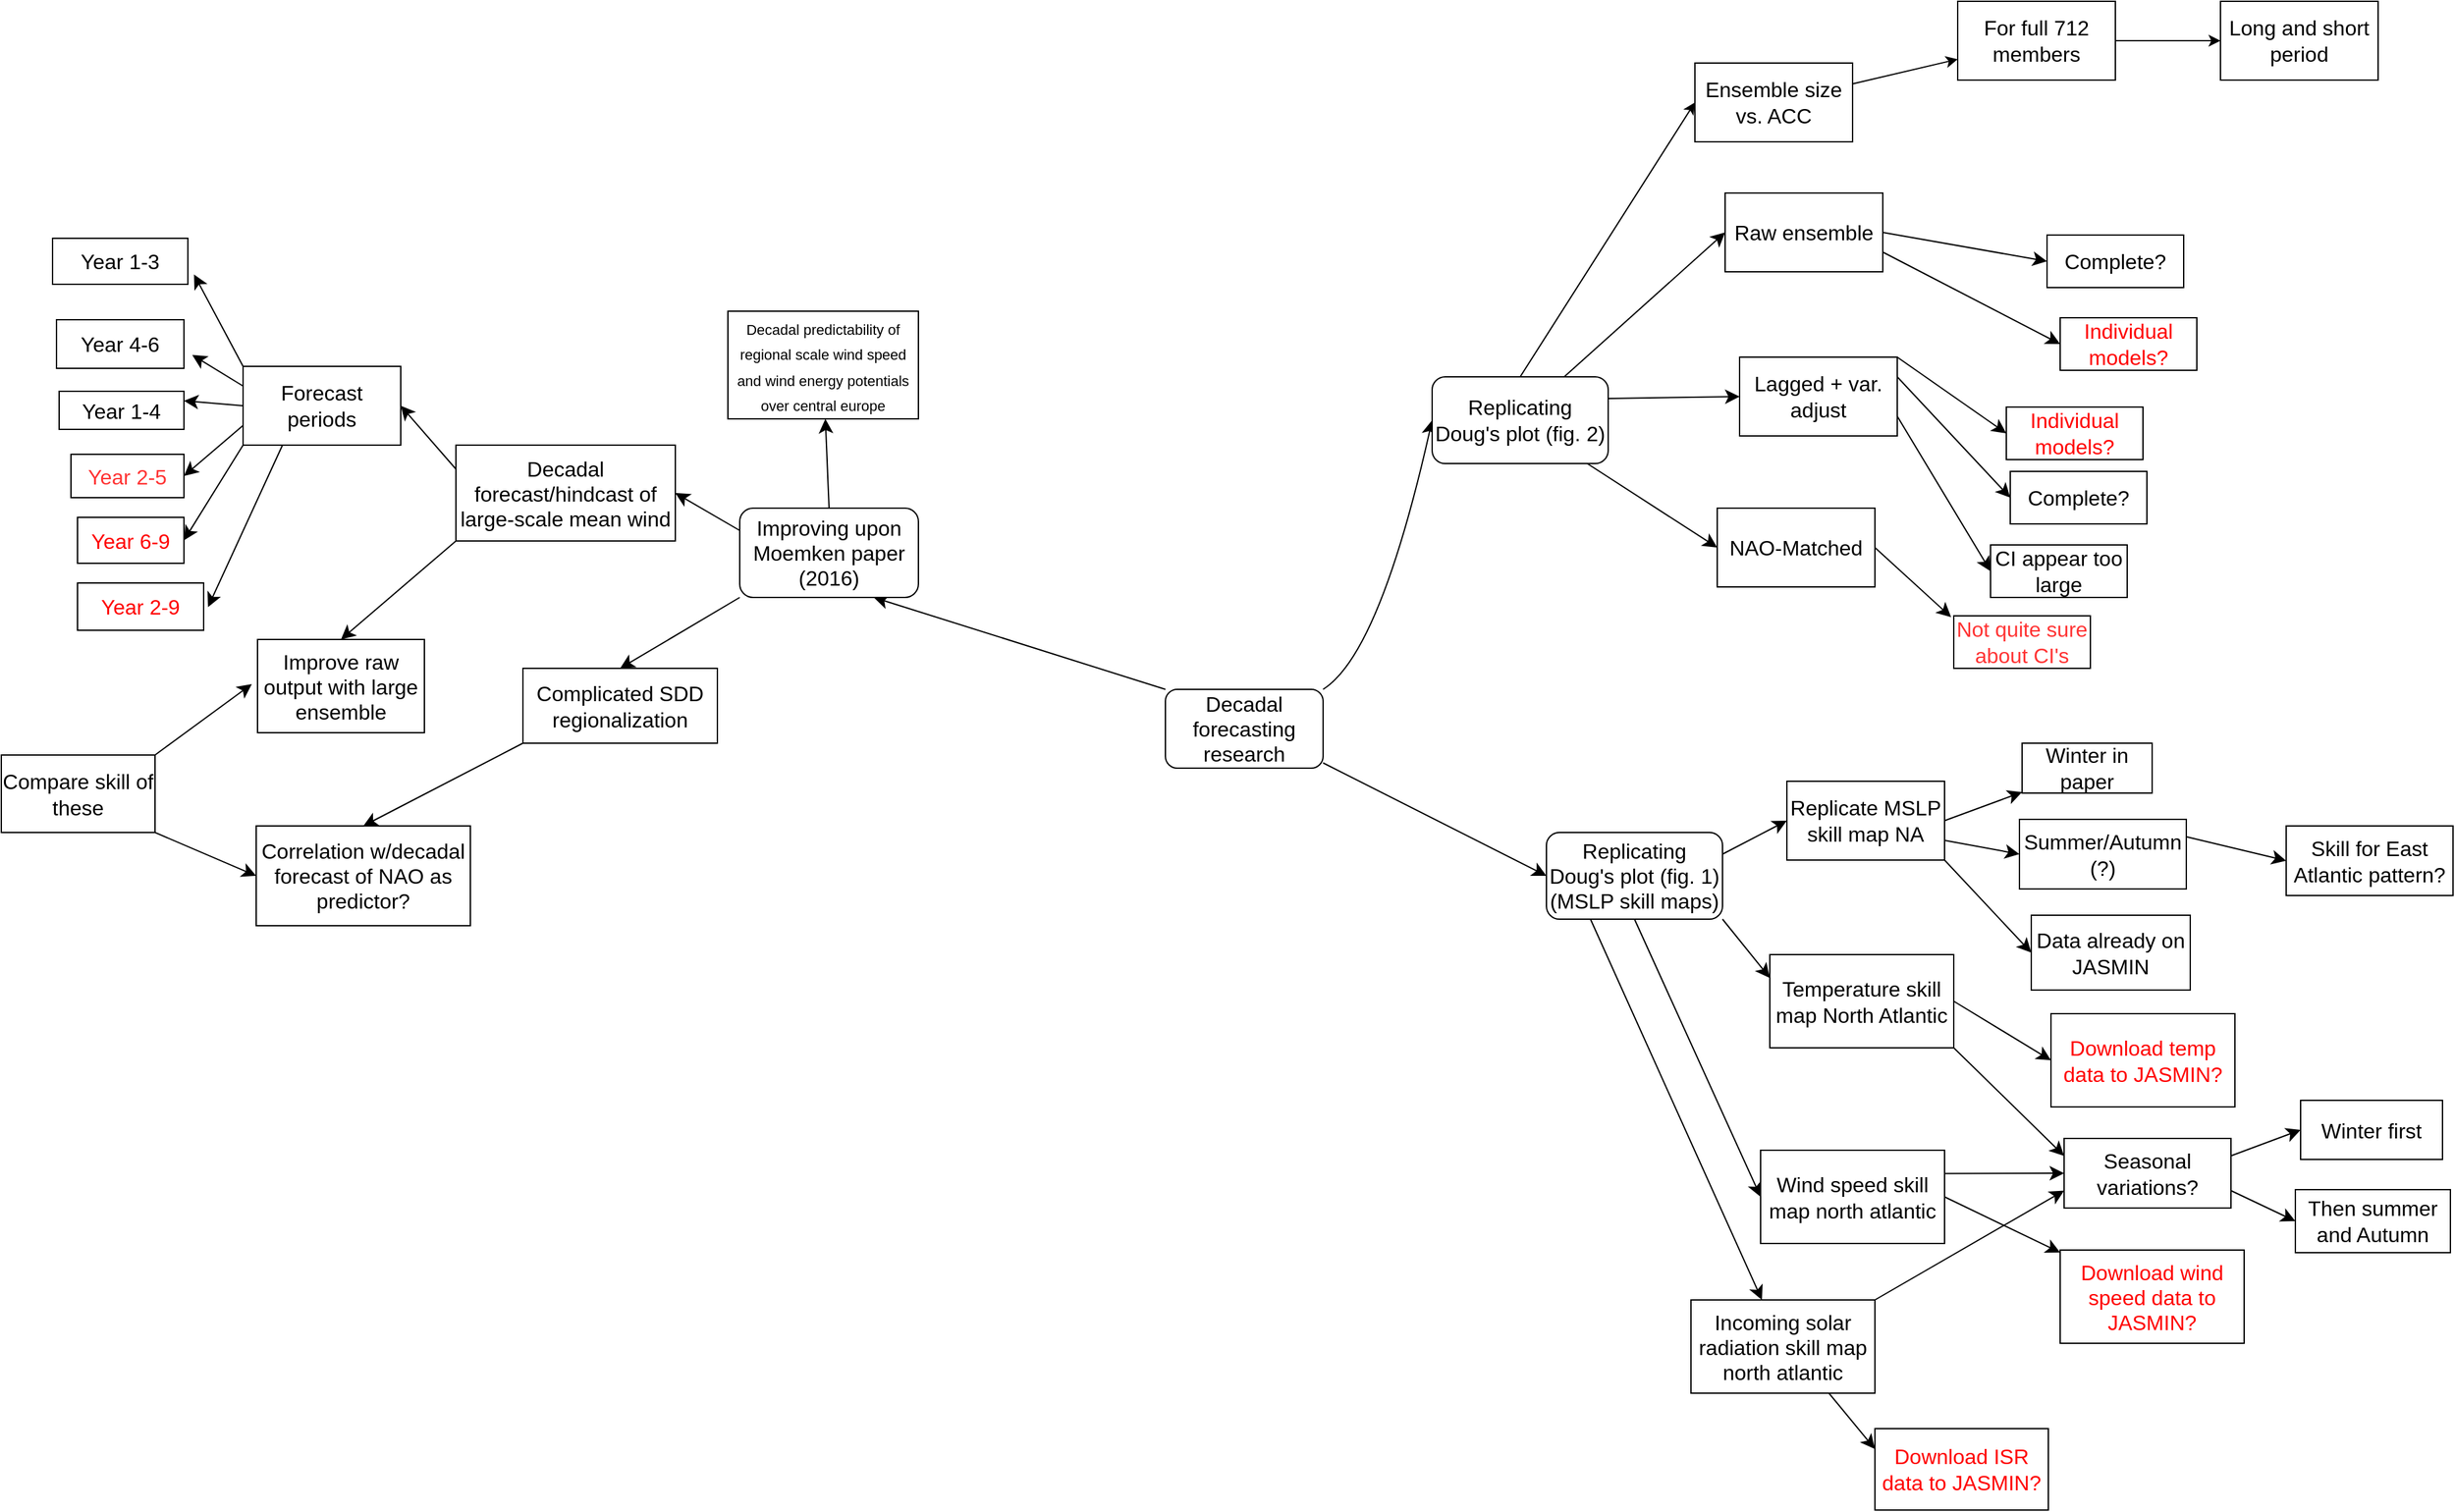 <mxfile>
    <diagram name="Page-1" id="C7xBqoRl-2ZH1QGe7lWn">
        <mxGraphModel dx="1674" dy="1451" grid="0" gridSize="10" guides="1" tooltips="1" connect="1" arrows="1" fold="1" page="0" pageScale="1" pageWidth="827" pageHeight="1169" math="0" shadow="0">
            <root>
                <mxCell id="0"/>
                <mxCell id="1" parent="0"/>
                <mxCell id="MYsyzhye_xoifdE90jc8-39" style="edgeStyle=none;curved=1;rounded=0;orthogonalLoop=1;jettySize=auto;html=1;exitX=0;exitY=0;exitDx=0;exitDy=0;entryX=0.75;entryY=1;entryDx=0;entryDy=0;fontSize=12;startSize=8;endSize=8;" parent="1" source="MYsyzhye_xoifdE90jc8-1" target="MYsyzhye_xoifdE90jc8-38" edge="1">
                    <mxGeometry relative="1" as="geometry"/>
                </mxCell>
                <mxCell id="MYsyzhye_xoifdE90jc8-1" value="&lt;div&gt;Decadal forecasting research&lt;/div&gt;" style="rounded=1;whiteSpace=wrap;html=1;fontSize=16;" parent="1" vertex="1">
                    <mxGeometry x="131" y="168" width="120" height="60" as="geometry"/>
                </mxCell>
                <mxCell id="MYsyzhye_xoifdE90jc8-2" value="" style="endArrow=classic;html=1;rounded=0;fontSize=12;startSize=8;endSize=8;curved=1;exitX=1;exitY=0;exitDx=0;exitDy=0;entryX=0;entryY=0.5;entryDx=0;entryDy=0;" parent="1" source="MYsyzhye_xoifdE90jc8-1" target="MYsyzhye_xoifdE90jc8-3" edge="1">
                    <mxGeometry width="50" height="50" relative="1" as="geometry">
                        <mxPoint x="242" y="228" as="sourcePoint"/>
                        <mxPoint x="412" y="52" as="targetPoint"/>
                        <Array as="points">
                            <mxPoint x="294" y="141"/>
                        </Array>
                    </mxGeometry>
                </mxCell>
                <mxCell id="4" style="edgeStyle=none;html=1;exitX=0.5;exitY=0;exitDx=0;exitDy=0;entryX=0;entryY=0.5;entryDx=0;entryDy=0;fontSize=16;" edge="1" parent="1" source="MYsyzhye_xoifdE90jc8-3" target="3">
                    <mxGeometry relative="1" as="geometry"/>
                </mxCell>
                <mxCell id="MYsyzhye_xoifdE90jc8-3" value="Replicating Doug's plot (fig. 2)" style="rounded=1;whiteSpace=wrap;html=1;fontSize=16;" parent="1" vertex="1">
                    <mxGeometry x="334" y="-70" width="134" height="66" as="geometry"/>
                </mxCell>
                <mxCell id="MYsyzhye_xoifdE90jc8-33" style="edgeStyle=none;curved=1;rounded=0;orthogonalLoop=1;jettySize=auto;html=1;exitX=1;exitY=0.5;exitDx=0;exitDy=0;entryX=0;entryY=0.5;entryDx=0;entryDy=0;fontSize=12;startSize=8;endSize=8;" parent="1" source="MYsyzhye_xoifdE90jc8-4" target="MYsyzhye_xoifdE90jc8-8" edge="1">
                    <mxGeometry relative="1" as="geometry"/>
                </mxCell>
                <mxCell id="MYsyzhye_xoifdE90jc8-36" style="edgeStyle=none;curved=1;rounded=0;orthogonalLoop=1;jettySize=auto;html=1;exitX=1;exitY=0.75;exitDx=0;exitDy=0;entryX=0;entryY=0.5;entryDx=0;entryDy=0;fontSize=12;startSize=8;endSize=8;" parent="1" source="MYsyzhye_xoifdE90jc8-4" target="MYsyzhye_xoifdE90jc8-34" edge="1">
                    <mxGeometry relative="1" as="geometry"/>
                </mxCell>
                <mxCell id="MYsyzhye_xoifdE90jc8-4" value="Raw ensemble" style="rounded=0;whiteSpace=wrap;html=1;fontSize=16;" parent="1" vertex="1">
                    <mxGeometry x="557" y="-210" width="120" height="60" as="geometry"/>
                </mxCell>
                <mxCell id="MYsyzhye_xoifdE90jc8-37" style="edgeStyle=none;curved=1;rounded=0;orthogonalLoop=1;jettySize=auto;html=1;exitX=1;exitY=0;exitDx=0;exitDy=0;entryX=0;entryY=0.5;entryDx=0;entryDy=0;fontSize=12;startSize=8;endSize=8;" parent="1" source="MYsyzhye_xoifdE90jc8-5" target="MYsyzhye_xoifdE90jc8-35" edge="1">
                    <mxGeometry relative="1" as="geometry"/>
                </mxCell>
                <mxCell id="MYsyzhye_xoifdE90jc8-5" value="Lagged + var. adjust" style="rounded=0;whiteSpace=wrap;html=1;fontSize=16;" parent="1" vertex="1">
                    <mxGeometry x="568" y="-85" width="120" height="60" as="geometry"/>
                </mxCell>
                <mxCell id="MYsyzhye_xoifdE90jc8-6" value="" style="endArrow=classic;html=1;rounded=0;fontSize=12;startSize=8;endSize=8;curved=1;entryX=0;entryY=0.5;entryDx=0;entryDy=0;exitX=0.75;exitY=0;exitDx=0;exitDy=0;" parent="1" source="MYsyzhye_xoifdE90jc8-3" target="MYsyzhye_xoifdE90jc8-4" edge="1">
                    <mxGeometry width="50" height="50" relative="1" as="geometry">
                        <mxPoint x="540" y="10" as="sourcePoint"/>
                        <mxPoint x="590" y="-40" as="targetPoint"/>
                    </mxGeometry>
                </mxCell>
                <mxCell id="MYsyzhye_xoifdE90jc8-7" value="" style="endArrow=classic;html=1;rounded=0;fontSize=12;startSize=8;endSize=8;curved=1;entryX=0;entryY=0.5;entryDx=0;entryDy=0;exitX=1;exitY=0.25;exitDx=0;exitDy=0;" parent="1" source="MYsyzhye_xoifdE90jc8-3" target="MYsyzhye_xoifdE90jc8-5" edge="1">
                    <mxGeometry width="50" height="50" relative="1" as="geometry">
                        <mxPoint x="550" y="20" as="sourcePoint"/>
                        <mxPoint x="606" y="-42" as="targetPoint"/>
                    </mxGeometry>
                </mxCell>
                <mxCell id="MYsyzhye_xoifdE90jc8-8" value="Complete?" style="rounded=0;whiteSpace=wrap;html=1;fontSize=16;" parent="1" vertex="1">
                    <mxGeometry x="802" y="-178" width="104" height="40" as="geometry"/>
                </mxCell>
                <mxCell id="MYsyzhye_xoifdE90jc8-9" value="CI appear too large" style="rounded=0;whiteSpace=wrap;html=1;fontSize=16;" parent="1" vertex="1">
                    <mxGeometry x="759" y="58" width="104" height="40" as="geometry"/>
                </mxCell>
                <mxCell id="MYsyzhye_xoifdE90jc8-10" value="Complete?" style="rounded=0;whiteSpace=wrap;html=1;fontSize=16;" parent="1" vertex="1">
                    <mxGeometry x="774" y="2" width="104" height="40" as="geometry"/>
                </mxCell>
                <mxCell id="MYsyzhye_xoifdE90jc8-11" value="" style="endArrow=classic;html=1;rounded=0;fontSize=12;startSize=8;endSize=8;curved=1;entryX=0;entryY=0.5;entryDx=0;entryDy=0;exitX=1;exitY=0.25;exitDx=0;exitDy=0;" parent="1" source="MYsyzhye_xoifdE90jc8-5" target="MYsyzhye_xoifdE90jc8-10" edge="1">
                    <mxGeometry width="50" height="50" relative="1" as="geometry">
                        <mxPoint x="728" y="47" as="sourcePoint"/>
                        <mxPoint x="776" y="53" as="targetPoint"/>
                    </mxGeometry>
                </mxCell>
                <mxCell id="MYsyzhye_xoifdE90jc8-12" value="" style="endArrow=classic;html=1;rounded=0;fontSize=12;startSize=8;endSize=8;curved=1;entryX=0;entryY=0.5;entryDx=0;entryDy=0;exitX=1;exitY=0.75;exitDx=0;exitDy=0;" parent="1" source="MYsyzhye_xoifdE90jc8-5" target="MYsyzhye_xoifdE90jc8-9" edge="1">
                    <mxGeometry width="50" height="50" relative="1" as="geometry">
                        <mxPoint x="725" y="34" as="sourcePoint"/>
                        <mxPoint x="784" y="32" as="targetPoint"/>
                    </mxGeometry>
                </mxCell>
                <mxCell id="MYsyzhye_xoifdE90jc8-15" value="&lt;div&gt;NAO-Matched&lt;/div&gt;" style="rounded=0;whiteSpace=wrap;html=1;fontSize=16;" parent="1" vertex="1">
                    <mxGeometry x="551" y="30" width="120" height="60" as="geometry"/>
                </mxCell>
                <mxCell id="MYsyzhye_xoifdE90jc8-16" value="" style="endArrow=classic;html=1;rounded=0;fontSize=12;startSize=8;endSize=8;curved=1;entryX=0;entryY=0.5;entryDx=0;entryDy=0;" parent="1" source="MYsyzhye_xoifdE90jc8-3" target="MYsyzhye_xoifdE90jc8-15" edge="1">
                    <mxGeometry width="50" height="50" relative="1" as="geometry">
                        <mxPoint x="550" y="78" as="sourcePoint"/>
                        <mxPoint x="614" y="50" as="targetPoint"/>
                        <Array as="points"/>
                    </mxGeometry>
                </mxCell>
                <mxCell id="MYsyzhye_xoifdE90jc8-17" value="&lt;font color=&quot;#ff3333&quot;&gt;Not quite sure about CI's&lt;/font&gt;" style="rounded=0;whiteSpace=wrap;html=1;fontSize=16;" parent="1" vertex="1">
                    <mxGeometry x="731" y="112" width="104" height="40" as="geometry"/>
                </mxCell>
                <mxCell id="MYsyzhye_xoifdE90jc8-18" value="" style="endArrow=classic;html=1;rounded=0;fontSize=12;startSize=8;endSize=8;curved=1;exitX=1;exitY=0.5;exitDx=0;exitDy=0;" parent="1" source="MYsyzhye_xoifdE90jc8-15" edge="1">
                    <mxGeometry width="50" height="50" relative="1" as="geometry">
                        <mxPoint x="725" y="120" as="sourcePoint"/>
                        <mxPoint x="729" y="113" as="targetPoint"/>
                    </mxGeometry>
                </mxCell>
                <mxCell id="MYsyzhye_xoifdE90jc8-26" style="edgeStyle=none;curved=1;rounded=0;orthogonalLoop=1;jettySize=auto;html=1;exitX=1;exitY=0.25;exitDx=0;exitDy=0;entryX=0;entryY=0.5;entryDx=0;entryDy=0;fontSize=12;startSize=8;endSize=8;" parent="1" source="MYsyzhye_xoifdE90jc8-19" target="MYsyzhye_xoifdE90jc8-22" edge="1">
                    <mxGeometry relative="1" as="geometry"/>
                </mxCell>
                <mxCell id="MYsyzhye_xoifdE90jc8-70" style="edgeStyle=none;curved=1;rounded=0;orthogonalLoop=1;jettySize=auto;html=1;exitX=1;exitY=1;exitDx=0;exitDy=0;entryX=0;entryY=0.25;entryDx=0;entryDy=0;fontSize=12;startSize=8;endSize=8;" parent="1" source="MYsyzhye_xoifdE90jc8-19" target="MYsyzhye_xoifdE90jc8-68" edge="1">
                    <mxGeometry relative="1" as="geometry"/>
                </mxCell>
                <mxCell id="MYsyzhye_xoifdE90jc8-71" style="edgeStyle=none;curved=1;rounded=0;orthogonalLoop=1;jettySize=auto;html=1;exitX=0.5;exitY=1;exitDx=0;exitDy=0;entryX=0;entryY=0.5;entryDx=0;entryDy=0;fontSize=12;startSize=8;endSize=8;" parent="1" source="MYsyzhye_xoifdE90jc8-19" target="MYsyzhye_xoifdE90jc8-69" edge="1">
                    <mxGeometry relative="1" as="geometry"/>
                </mxCell>
                <mxCell id="MYsyzhye_xoifdE90jc8-87" style="edgeStyle=none;curved=1;rounded=0;orthogonalLoop=1;jettySize=auto;html=1;exitX=0.25;exitY=1;exitDx=0;exitDy=0;fontSize=12;startSize=8;endSize=8;" parent="1" source="MYsyzhye_xoifdE90jc8-19" target="MYsyzhye_xoifdE90jc8-86" edge="1">
                    <mxGeometry relative="1" as="geometry"/>
                </mxCell>
                <mxCell id="MYsyzhye_xoifdE90jc8-19" value="&lt;div&gt;Replicating Doug's plot (fig. 1)&lt;/div&gt;&lt;div&gt;(MSLP skill maps)&lt;br&gt;&lt;/div&gt;" style="rounded=1;whiteSpace=wrap;html=1;fontSize=16;" parent="1" vertex="1">
                    <mxGeometry x="421" y="277" width="134" height="66" as="geometry"/>
                </mxCell>
                <mxCell id="MYsyzhye_xoifdE90jc8-20" value="" style="endArrow=classic;html=1;rounded=0;fontSize=12;startSize=8;endSize=8;curved=1;exitX=1;exitY=0;exitDx=0;exitDy=0;entryX=0;entryY=0.5;entryDx=0;entryDy=0;" parent="1" target="MYsyzhye_xoifdE90jc8-19" edge="1">
                    <mxGeometry width="50" height="50" relative="1" as="geometry">
                        <mxPoint x="251" y="224" as="sourcePoint"/>
                        <mxPoint x="412" y="108" as="targetPoint"/>
                        <Array as="points"/>
                    </mxGeometry>
                </mxCell>
                <mxCell id="MYsyzhye_xoifdE90jc8-25" style="edgeStyle=none;curved=1;rounded=0;orthogonalLoop=1;jettySize=auto;html=1;exitX=1;exitY=0.5;exitDx=0;exitDy=0;fontSize=12;startSize=8;endSize=8;" parent="1" source="MYsyzhye_xoifdE90jc8-22" target="MYsyzhye_xoifdE90jc8-23" edge="1">
                    <mxGeometry relative="1" as="geometry"/>
                </mxCell>
                <mxCell id="MYsyzhye_xoifdE90jc8-28" style="edgeStyle=none;curved=1;rounded=0;orthogonalLoop=1;jettySize=auto;html=1;exitX=1;exitY=0.75;exitDx=0;exitDy=0;entryX=0;entryY=0.5;entryDx=0;entryDy=0;fontSize=12;startSize=8;endSize=8;" parent="1" source="MYsyzhye_xoifdE90jc8-22" target="MYsyzhye_xoifdE90jc8-27" edge="1">
                    <mxGeometry relative="1" as="geometry"/>
                </mxCell>
                <mxCell id="MYsyzhye_xoifdE90jc8-32" style="edgeStyle=none;curved=1;rounded=0;orthogonalLoop=1;jettySize=auto;html=1;exitX=1;exitY=1;exitDx=0;exitDy=0;entryX=0;entryY=0.5;entryDx=0;entryDy=0;fontSize=12;startSize=8;endSize=8;" parent="1" source="MYsyzhye_xoifdE90jc8-22" target="MYsyzhye_xoifdE90jc8-31" edge="1">
                    <mxGeometry relative="1" as="geometry"/>
                </mxCell>
                <mxCell id="MYsyzhye_xoifdE90jc8-22" value="Replicate MSLP skill map NA" style="rounded=0;whiteSpace=wrap;html=1;fontSize=16;" parent="1" vertex="1">
                    <mxGeometry x="604" y="238" width="120" height="60" as="geometry"/>
                </mxCell>
                <mxCell id="MYsyzhye_xoifdE90jc8-23" value="&lt;div&gt;Winter in paper&lt;/div&gt;" style="rounded=0;whiteSpace=wrap;html=1;fontSize=16;" parent="1" vertex="1">
                    <mxGeometry x="783" y="209" width="99" height="38" as="geometry"/>
                </mxCell>
                <mxCell id="MYsyzhye_xoifdE90jc8-30" style="edgeStyle=none;curved=1;rounded=0;orthogonalLoop=1;jettySize=auto;html=1;exitX=1;exitY=0.25;exitDx=0;exitDy=0;entryX=0;entryY=0.5;entryDx=0;entryDy=0;fontSize=12;startSize=8;endSize=8;" parent="1" source="MYsyzhye_xoifdE90jc8-27" target="MYsyzhye_xoifdE90jc8-29" edge="1">
                    <mxGeometry relative="1" as="geometry"/>
                </mxCell>
                <mxCell id="MYsyzhye_xoifdE90jc8-27" value="Summer/Autumn (?)" style="rounded=0;whiteSpace=wrap;html=1;fontSize=16;" parent="1" vertex="1">
                    <mxGeometry x="781" y="267" width="127" height="53" as="geometry"/>
                </mxCell>
                <mxCell id="MYsyzhye_xoifdE90jc8-29" value="Skill for East Atlantic pattern?" style="rounded=0;whiteSpace=wrap;html=1;fontSize=16;" parent="1" vertex="1">
                    <mxGeometry x="984" y="272" width="127" height="53" as="geometry"/>
                </mxCell>
                <mxCell id="MYsyzhye_xoifdE90jc8-31" value="Data already on JASMIN" style="rounded=0;whiteSpace=wrap;html=1;fontSize=16;" parent="1" vertex="1">
                    <mxGeometry x="790" y="340" width="121" height="57" as="geometry"/>
                </mxCell>
                <mxCell id="MYsyzhye_xoifdE90jc8-34" value="&lt;font color=&quot;#ff0000&quot;&gt;Individual models?&lt;/font&gt;" style="rounded=0;whiteSpace=wrap;html=1;fontSize=16;" parent="1" vertex="1">
                    <mxGeometry x="812" y="-115" width="104" height="40" as="geometry"/>
                </mxCell>
                <mxCell id="MYsyzhye_xoifdE90jc8-35" value="&lt;font color=&quot;#ff0000&quot;&gt;Individual models?&lt;/font&gt;" style="rounded=0;whiteSpace=wrap;html=1;fontSize=16;" parent="1" vertex="1">
                    <mxGeometry x="771" y="-47" width="104" height="40" as="geometry"/>
                </mxCell>
                <mxCell id="MYsyzhye_xoifdE90jc8-41" style="edgeStyle=none;curved=1;rounded=0;orthogonalLoop=1;jettySize=auto;html=1;exitX=0.5;exitY=0;exitDx=0;exitDy=0;fontSize=12;startSize=8;endSize=8;" parent="1" source="MYsyzhye_xoifdE90jc8-38" target="MYsyzhye_xoifdE90jc8-40" edge="1">
                    <mxGeometry relative="1" as="geometry"/>
                </mxCell>
                <mxCell id="MYsyzhye_xoifdE90jc8-43" style="edgeStyle=none;curved=1;rounded=0;orthogonalLoop=1;jettySize=auto;html=1;exitX=0;exitY=0.25;exitDx=0;exitDy=0;entryX=1;entryY=0.5;entryDx=0;entryDy=0;fontSize=12;startSize=8;endSize=8;" parent="1" source="MYsyzhye_xoifdE90jc8-38" target="MYsyzhye_xoifdE90jc8-42" edge="1">
                    <mxGeometry relative="1" as="geometry"/>
                </mxCell>
                <mxCell id="MYsyzhye_xoifdE90jc8-62" style="edgeStyle=none;curved=1;rounded=0;orthogonalLoop=1;jettySize=auto;html=1;exitX=0;exitY=1;exitDx=0;exitDy=0;entryX=0.5;entryY=0;entryDx=0;entryDy=0;fontSize=12;startSize=8;endSize=8;" parent="1" source="MYsyzhye_xoifdE90jc8-38" target="MYsyzhye_xoifdE90jc8-61" edge="1">
                    <mxGeometry relative="1" as="geometry"/>
                </mxCell>
                <mxCell id="MYsyzhye_xoifdE90jc8-38" value="Improving upon Moemken paper (2016)" style="rounded=1;whiteSpace=wrap;html=1;fontSize=16;" parent="1" vertex="1">
                    <mxGeometry x="-193" y="30" width="136" height="68" as="geometry"/>
                </mxCell>
                <mxCell id="MYsyzhye_xoifdE90jc8-40" value="&lt;font style=&quot;font-size: 11px;&quot;&gt;Decadal predictability of regional scale wind speed and wind energy potentials over central europe&lt;br&gt;&lt;/font&gt;" style="rounded=0;whiteSpace=wrap;html=1;fontSize=16;" parent="1" vertex="1">
                    <mxGeometry x="-202" y="-120" width="145" height="82" as="geometry"/>
                </mxCell>
                <mxCell id="MYsyzhye_xoifdE90jc8-45" style="edgeStyle=none;curved=1;rounded=0;orthogonalLoop=1;jettySize=auto;html=1;exitX=0;exitY=0.25;exitDx=0;exitDy=0;entryX=1;entryY=0.5;entryDx=0;entryDy=0;fontSize=12;startSize=8;endSize=8;" parent="1" source="MYsyzhye_xoifdE90jc8-42" target="MYsyzhye_xoifdE90jc8-44" edge="1">
                    <mxGeometry relative="1" as="geometry"/>
                </mxCell>
                <mxCell id="MYsyzhye_xoifdE90jc8-60" style="edgeStyle=none;curved=1;rounded=0;orthogonalLoop=1;jettySize=auto;html=1;exitX=0;exitY=1;exitDx=0;exitDy=0;entryX=0.5;entryY=0;entryDx=0;entryDy=0;fontSize=12;startSize=8;endSize=8;" parent="1" source="MYsyzhye_xoifdE90jc8-42" target="MYsyzhye_xoifdE90jc8-59" edge="1">
                    <mxGeometry relative="1" as="geometry"/>
                </mxCell>
                <mxCell id="MYsyzhye_xoifdE90jc8-42" value="Decadal forecast/hindcast of large-scale mean wind" style="rounded=0;whiteSpace=wrap;html=1;fontSize=16;" parent="1" vertex="1">
                    <mxGeometry x="-409" y="-18" width="167" height="73" as="geometry"/>
                </mxCell>
                <mxCell id="MYsyzhye_xoifdE90jc8-53" style="edgeStyle=none;curved=1;rounded=0;orthogonalLoop=1;jettySize=auto;html=1;exitX=0;exitY=0;exitDx=0;exitDy=0;fontSize=12;startSize=8;endSize=8;" parent="1" source="MYsyzhye_xoifdE90jc8-44" edge="1">
                    <mxGeometry relative="1" as="geometry">
                        <mxPoint x="-608.333" y="-148" as="targetPoint"/>
                    </mxGeometry>
                </mxCell>
                <mxCell id="MYsyzhye_xoifdE90jc8-54" style="edgeStyle=none;curved=1;rounded=0;orthogonalLoop=1;jettySize=auto;html=1;exitX=0;exitY=0.25;exitDx=0;exitDy=0;fontSize=12;startSize=8;endSize=8;" parent="1" source="MYsyzhye_xoifdE90jc8-44" edge="1">
                    <mxGeometry relative="1" as="geometry">
                        <mxPoint x="-609.667" y="-86.667" as="targetPoint"/>
                    </mxGeometry>
                </mxCell>
                <mxCell id="MYsyzhye_xoifdE90jc8-55" style="edgeStyle=none;curved=1;rounded=0;orthogonalLoop=1;jettySize=auto;html=1;exitX=0;exitY=0.5;exitDx=0;exitDy=0;entryX=1;entryY=0.25;entryDx=0;entryDy=0;fontSize=12;startSize=8;endSize=8;" parent="1" source="MYsyzhye_xoifdE90jc8-44" target="MYsyzhye_xoifdE90jc8-48" edge="1">
                    <mxGeometry relative="1" as="geometry"/>
                </mxCell>
                <mxCell id="MYsyzhye_xoifdE90jc8-56" style="edgeStyle=none;curved=1;rounded=0;orthogonalLoop=1;jettySize=auto;html=1;exitX=0;exitY=0.75;exitDx=0;exitDy=0;entryX=1;entryY=0.5;entryDx=0;entryDy=0;fontSize=12;startSize=8;endSize=8;" parent="1" source="MYsyzhye_xoifdE90jc8-44" target="MYsyzhye_xoifdE90jc8-49" edge="1">
                    <mxGeometry relative="1" as="geometry"/>
                </mxCell>
                <mxCell id="MYsyzhye_xoifdE90jc8-57" style="edgeStyle=none;curved=1;rounded=0;orthogonalLoop=1;jettySize=auto;html=1;exitX=0;exitY=1;exitDx=0;exitDy=0;entryX=1;entryY=0.5;entryDx=0;entryDy=0;fontSize=12;startSize=8;endSize=8;" parent="1" source="MYsyzhye_xoifdE90jc8-44" target="MYsyzhye_xoifdE90jc8-50" edge="1">
                    <mxGeometry relative="1" as="geometry"/>
                </mxCell>
                <mxCell id="MYsyzhye_xoifdE90jc8-58" style="edgeStyle=none;curved=1;rounded=0;orthogonalLoop=1;jettySize=auto;html=1;exitX=0.25;exitY=1;exitDx=0;exitDy=0;fontSize=12;startSize=8;endSize=8;" parent="1" source="MYsyzhye_xoifdE90jc8-44" edge="1">
                    <mxGeometry relative="1" as="geometry">
                        <mxPoint x="-597.667" y="105.333" as="targetPoint"/>
                    </mxGeometry>
                </mxCell>
                <mxCell id="MYsyzhye_xoifdE90jc8-44" value="&lt;div&gt;Forecast periods&lt;/div&gt;" style="rounded=0;whiteSpace=wrap;html=1;fontSize=16;" parent="1" vertex="1">
                    <mxGeometry x="-571" y="-78" width="120" height="60" as="geometry"/>
                </mxCell>
                <mxCell id="MYsyzhye_xoifdE90jc8-46" value="Year 1-3" style="rounded=0;whiteSpace=wrap;html=1;fontSize=16;" parent="1" vertex="1">
                    <mxGeometry x="-716" y="-175.5" width="103" height="35" as="geometry"/>
                </mxCell>
                <mxCell id="MYsyzhye_xoifdE90jc8-47" value="&lt;div&gt;Year 4-6&lt;/div&gt;" style="rounded=0;whiteSpace=wrap;html=1;fontSize=16;" parent="1" vertex="1">
                    <mxGeometry x="-713" y="-113.5" width="97" height="37" as="geometry"/>
                </mxCell>
                <mxCell id="MYsyzhye_xoifdE90jc8-48" value="&lt;div&gt;Year 1-4&lt;br&gt;&lt;/div&gt;" style="rounded=0;whiteSpace=wrap;html=1;fontSize=16;" parent="1" vertex="1">
                    <mxGeometry x="-711" y="-59" width="95" height="29" as="geometry"/>
                </mxCell>
                <mxCell id="MYsyzhye_xoifdE90jc8-49" value="&lt;font color=&quot;#ff3333&quot;&gt;Year 2-5&lt;/font&gt;" style="rounded=0;whiteSpace=wrap;html=1;fontSize=16;" parent="1" vertex="1">
                    <mxGeometry x="-702" y="-11" width="86" height="33" as="geometry"/>
                </mxCell>
                <mxCell id="MYsyzhye_xoifdE90jc8-50" value="&lt;font color=&quot;#ff0000&quot;&gt;Year 6-9&lt;/font&gt;" style="rounded=0;whiteSpace=wrap;html=1;fontSize=16;" parent="1" vertex="1">
                    <mxGeometry x="-697" y="37" width="81" height="35" as="geometry"/>
                </mxCell>
                <mxCell id="MYsyzhye_xoifdE90jc8-51" value="&lt;font color=&quot;#ff0000&quot;&gt;Year 2-9&lt;/font&gt;" style="rounded=0;whiteSpace=wrap;html=1;fontSize=16;" parent="1" vertex="1">
                    <mxGeometry x="-697" y="87" width="96" height="36" as="geometry"/>
                </mxCell>
                <mxCell id="MYsyzhye_xoifdE90jc8-59" value="&lt;div&gt;Improve raw output with large ensemble&lt;/div&gt;" style="rounded=0;whiteSpace=wrap;html=1;fontSize=16;" parent="1" vertex="1">
                    <mxGeometry x="-560" y="130" width="127" height="71" as="geometry"/>
                </mxCell>
                <mxCell id="MYsyzhye_xoifdE90jc8-64" style="edgeStyle=none;curved=1;rounded=0;orthogonalLoop=1;jettySize=auto;html=1;exitX=0;exitY=1;exitDx=0;exitDy=0;entryX=0.5;entryY=0;entryDx=0;entryDy=0;fontSize=12;startSize=8;endSize=8;" parent="1" source="MYsyzhye_xoifdE90jc8-61" target="MYsyzhye_xoifdE90jc8-63" edge="1">
                    <mxGeometry relative="1" as="geometry"/>
                </mxCell>
                <mxCell id="MYsyzhye_xoifdE90jc8-61" value="&lt;div&gt;Complicated SDD regionalization&lt;/div&gt;" style="rounded=0;whiteSpace=wrap;html=1;fontSize=16;" parent="1" vertex="1">
                    <mxGeometry x="-358" y="152" width="148" height="57" as="geometry"/>
                </mxCell>
                <mxCell id="MYsyzhye_xoifdE90jc8-63" value="Correlation w/decadal forecast of NAO as predictor?" style="rounded=0;whiteSpace=wrap;html=1;fontSize=16;" parent="1" vertex="1">
                    <mxGeometry x="-561" y="272" width="163" height="76" as="geometry"/>
                </mxCell>
                <mxCell id="MYsyzhye_xoifdE90jc8-66" style="edgeStyle=none;curved=1;rounded=0;orthogonalLoop=1;jettySize=auto;html=1;exitX=1;exitY=0;exitDx=0;exitDy=0;fontSize=12;startSize=8;endSize=8;" parent="1" source="MYsyzhye_xoifdE90jc8-65" edge="1">
                    <mxGeometry relative="1" as="geometry">
                        <mxPoint x="-564.333" y="164" as="targetPoint"/>
                    </mxGeometry>
                </mxCell>
                <mxCell id="MYsyzhye_xoifdE90jc8-67" style="edgeStyle=none;curved=1;rounded=0;orthogonalLoop=1;jettySize=auto;html=1;exitX=1;exitY=1;exitDx=0;exitDy=0;entryX=0;entryY=0.5;entryDx=0;entryDy=0;fontSize=12;startSize=8;endSize=8;" parent="1" source="MYsyzhye_xoifdE90jc8-65" target="MYsyzhye_xoifdE90jc8-63" edge="1">
                    <mxGeometry relative="1" as="geometry"/>
                </mxCell>
                <mxCell id="MYsyzhye_xoifdE90jc8-65" value="Compare skill of these" style="rounded=0;whiteSpace=wrap;html=1;fontSize=16;" parent="1" vertex="1">
                    <mxGeometry x="-755" y="218" width="117" height="59" as="geometry"/>
                </mxCell>
                <mxCell id="MYsyzhye_xoifdE90jc8-74" style="edgeStyle=none;curved=1;rounded=0;orthogonalLoop=1;jettySize=auto;html=1;exitX=1;exitY=0.5;exitDx=0;exitDy=0;entryX=0;entryY=0.5;entryDx=0;entryDy=0;fontSize=12;startSize=8;endSize=8;" parent="1" source="MYsyzhye_xoifdE90jc8-68" target="MYsyzhye_xoifdE90jc8-72" edge="1">
                    <mxGeometry relative="1" as="geometry"/>
                </mxCell>
                <mxCell id="MYsyzhye_xoifdE90jc8-80" style="edgeStyle=none;curved=1;rounded=0;orthogonalLoop=1;jettySize=auto;html=1;exitX=1;exitY=1;exitDx=0;exitDy=0;entryX=0;entryY=0.25;entryDx=0;entryDy=0;fontSize=12;startSize=8;endSize=8;" parent="1" source="MYsyzhye_xoifdE90jc8-68" target="MYsyzhye_xoifdE90jc8-77" edge="1">
                    <mxGeometry relative="1" as="geometry"/>
                </mxCell>
                <mxCell id="MYsyzhye_xoifdE90jc8-68" value="&lt;div&gt;Temperature skill map North Atlantic&lt;/div&gt;" style="rounded=0;whiteSpace=wrap;html=1;fontSize=16;" parent="1" vertex="1">
                    <mxGeometry x="591" y="370" width="140" height="71" as="geometry"/>
                </mxCell>
                <mxCell id="MYsyzhye_xoifdE90jc8-76" style="edgeStyle=none;curved=1;rounded=0;orthogonalLoop=1;jettySize=auto;html=1;exitX=1;exitY=0.5;exitDx=0;exitDy=0;fontSize=12;startSize=8;endSize=8;" parent="1" source="MYsyzhye_xoifdE90jc8-69" target="MYsyzhye_xoifdE90jc8-73" edge="1">
                    <mxGeometry relative="1" as="geometry"/>
                </mxCell>
                <mxCell id="MYsyzhye_xoifdE90jc8-81" style="edgeStyle=none;curved=1;rounded=0;orthogonalLoop=1;jettySize=auto;html=1;exitX=1;exitY=0.25;exitDx=0;exitDy=0;entryX=0;entryY=0.5;entryDx=0;entryDy=0;fontSize=12;startSize=8;endSize=8;" parent="1" source="MYsyzhye_xoifdE90jc8-69" target="MYsyzhye_xoifdE90jc8-77" edge="1">
                    <mxGeometry relative="1" as="geometry"/>
                </mxCell>
                <mxCell id="MYsyzhye_xoifdE90jc8-69" value="Wind speed skill map north atlantic" style="rounded=0;whiteSpace=wrap;html=1;fontSize=16;" parent="1" vertex="1">
                    <mxGeometry x="584" y="519" width="140" height="71" as="geometry"/>
                </mxCell>
                <mxCell id="MYsyzhye_xoifdE90jc8-72" value="&lt;font color=&quot;#ff0000&quot;&gt;Download temp data to JASMIN?&lt;br&gt;&lt;/font&gt;" style="rounded=0;whiteSpace=wrap;html=1;fontSize=16;" parent="1" vertex="1">
                    <mxGeometry x="805" y="415" width="140" height="71" as="geometry"/>
                </mxCell>
                <mxCell id="MYsyzhye_xoifdE90jc8-73" value="&lt;div&gt;&lt;font color=&quot;#ff0000&quot;&gt;Download wind speed data to JASMIN?&lt;/font&gt;&lt;/div&gt;" style="rounded=0;whiteSpace=wrap;html=1;fontSize=16;" parent="1" vertex="1">
                    <mxGeometry x="812" y="595" width="140" height="71" as="geometry"/>
                </mxCell>
                <mxCell id="MYsyzhye_xoifdE90jc8-84" style="edgeStyle=none;curved=1;rounded=0;orthogonalLoop=1;jettySize=auto;html=1;exitX=1;exitY=0.25;exitDx=0;exitDy=0;entryX=0;entryY=0.5;entryDx=0;entryDy=0;fontSize=12;startSize=8;endSize=8;" parent="1" source="MYsyzhye_xoifdE90jc8-77" target="MYsyzhye_xoifdE90jc8-82" edge="1">
                    <mxGeometry relative="1" as="geometry"/>
                </mxCell>
                <mxCell id="MYsyzhye_xoifdE90jc8-85" style="edgeStyle=none;curved=1;rounded=0;orthogonalLoop=1;jettySize=auto;html=1;exitX=1;exitY=0.75;exitDx=0;exitDy=0;entryX=0;entryY=0.5;entryDx=0;entryDy=0;fontSize=12;startSize=8;endSize=8;" parent="1" source="MYsyzhye_xoifdE90jc8-77" target="MYsyzhye_xoifdE90jc8-83" edge="1">
                    <mxGeometry relative="1" as="geometry"/>
                </mxCell>
                <mxCell id="MYsyzhye_xoifdE90jc8-77" value="Seasonal variations?" style="rounded=0;whiteSpace=wrap;html=1;fontSize=16;" parent="1" vertex="1">
                    <mxGeometry x="815" y="510" width="127" height="53" as="geometry"/>
                </mxCell>
                <mxCell id="MYsyzhye_xoifdE90jc8-82" value="&lt;div&gt;Winter first&lt;/div&gt;" style="rounded=0;whiteSpace=wrap;html=1;fontSize=16;" parent="1" vertex="1">
                    <mxGeometry x="995" y="481" width="108" height="45" as="geometry"/>
                </mxCell>
                <mxCell id="MYsyzhye_xoifdE90jc8-83" value="&lt;div&gt;Then summer and Autumn&lt;/div&gt;" style="rounded=0;whiteSpace=wrap;html=1;fontSize=16;" parent="1" vertex="1">
                    <mxGeometry x="991" y="549" width="118" height="48" as="geometry"/>
                </mxCell>
                <mxCell id="MYsyzhye_xoifdE90jc8-89" style="edgeStyle=none;curved=1;rounded=0;orthogonalLoop=1;jettySize=auto;html=1;exitX=0.75;exitY=1;exitDx=0;exitDy=0;entryX=0;entryY=0.25;entryDx=0;entryDy=0;fontSize=12;startSize=8;endSize=8;" parent="1" source="MYsyzhye_xoifdE90jc8-86" target="MYsyzhye_xoifdE90jc8-88" edge="1">
                    <mxGeometry relative="1" as="geometry"/>
                </mxCell>
                <mxCell id="MYsyzhye_xoifdE90jc8-90" style="edgeStyle=none;curved=1;rounded=0;orthogonalLoop=1;jettySize=auto;html=1;exitX=1;exitY=0;exitDx=0;exitDy=0;entryX=0;entryY=0.75;entryDx=0;entryDy=0;fontSize=12;startSize=8;endSize=8;" parent="1" source="MYsyzhye_xoifdE90jc8-86" target="MYsyzhye_xoifdE90jc8-77" edge="1">
                    <mxGeometry relative="1" as="geometry"/>
                </mxCell>
                <mxCell id="MYsyzhye_xoifdE90jc8-86" value="Incoming solar radiation skill map north atlantic" style="rounded=0;whiteSpace=wrap;html=1;fontSize=16;" parent="1" vertex="1">
                    <mxGeometry x="531" y="633" width="140" height="71" as="geometry"/>
                </mxCell>
                <mxCell id="MYsyzhye_xoifdE90jc8-88" value="&lt;div&gt;&lt;font color=&quot;#ff0000&quot;&gt;Download ISR data to JASMIN?&lt;/font&gt;&lt;/div&gt;" style="rounded=0;whiteSpace=wrap;html=1;fontSize=16;" parent="1" vertex="1">
                    <mxGeometry x="671" y="731" width="132" height="62" as="geometry"/>
                </mxCell>
                <mxCell id="6" value="" style="edgeStyle=none;html=1;fontSize=16;" edge="1" parent="1" source="3" target="5">
                    <mxGeometry relative="1" as="geometry"/>
                </mxCell>
                <mxCell id="3" value="Ensemble size vs. ACC" style="rounded=0;whiteSpace=wrap;html=1;fontSize=16;" vertex="1" parent="1">
                    <mxGeometry x="534" y="-309" width="120" height="60" as="geometry"/>
                </mxCell>
                <mxCell id="8" value="" style="edgeStyle=none;html=1;fontSize=16;" edge="1" parent="1" source="5" target="7">
                    <mxGeometry relative="1" as="geometry"/>
                </mxCell>
                <mxCell id="5" value="For full 712 members" style="rounded=0;whiteSpace=wrap;html=1;fontSize=16;" vertex="1" parent="1">
                    <mxGeometry x="734" y="-356" width="120" height="60" as="geometry"/>
                </mxCell>
                <mxCell id="7" value="Long and short period" style="rounded=0;whiteSpace=wrap;html=1;fontSize=16;" vertex="1" parent="1">
                    <mxGeometry x="934" y="-356" width="120" height="60" as="geometry"/>
                </mxCell>
            </root>
        </mxGraphModel>
    </diagram>
</mxfile>